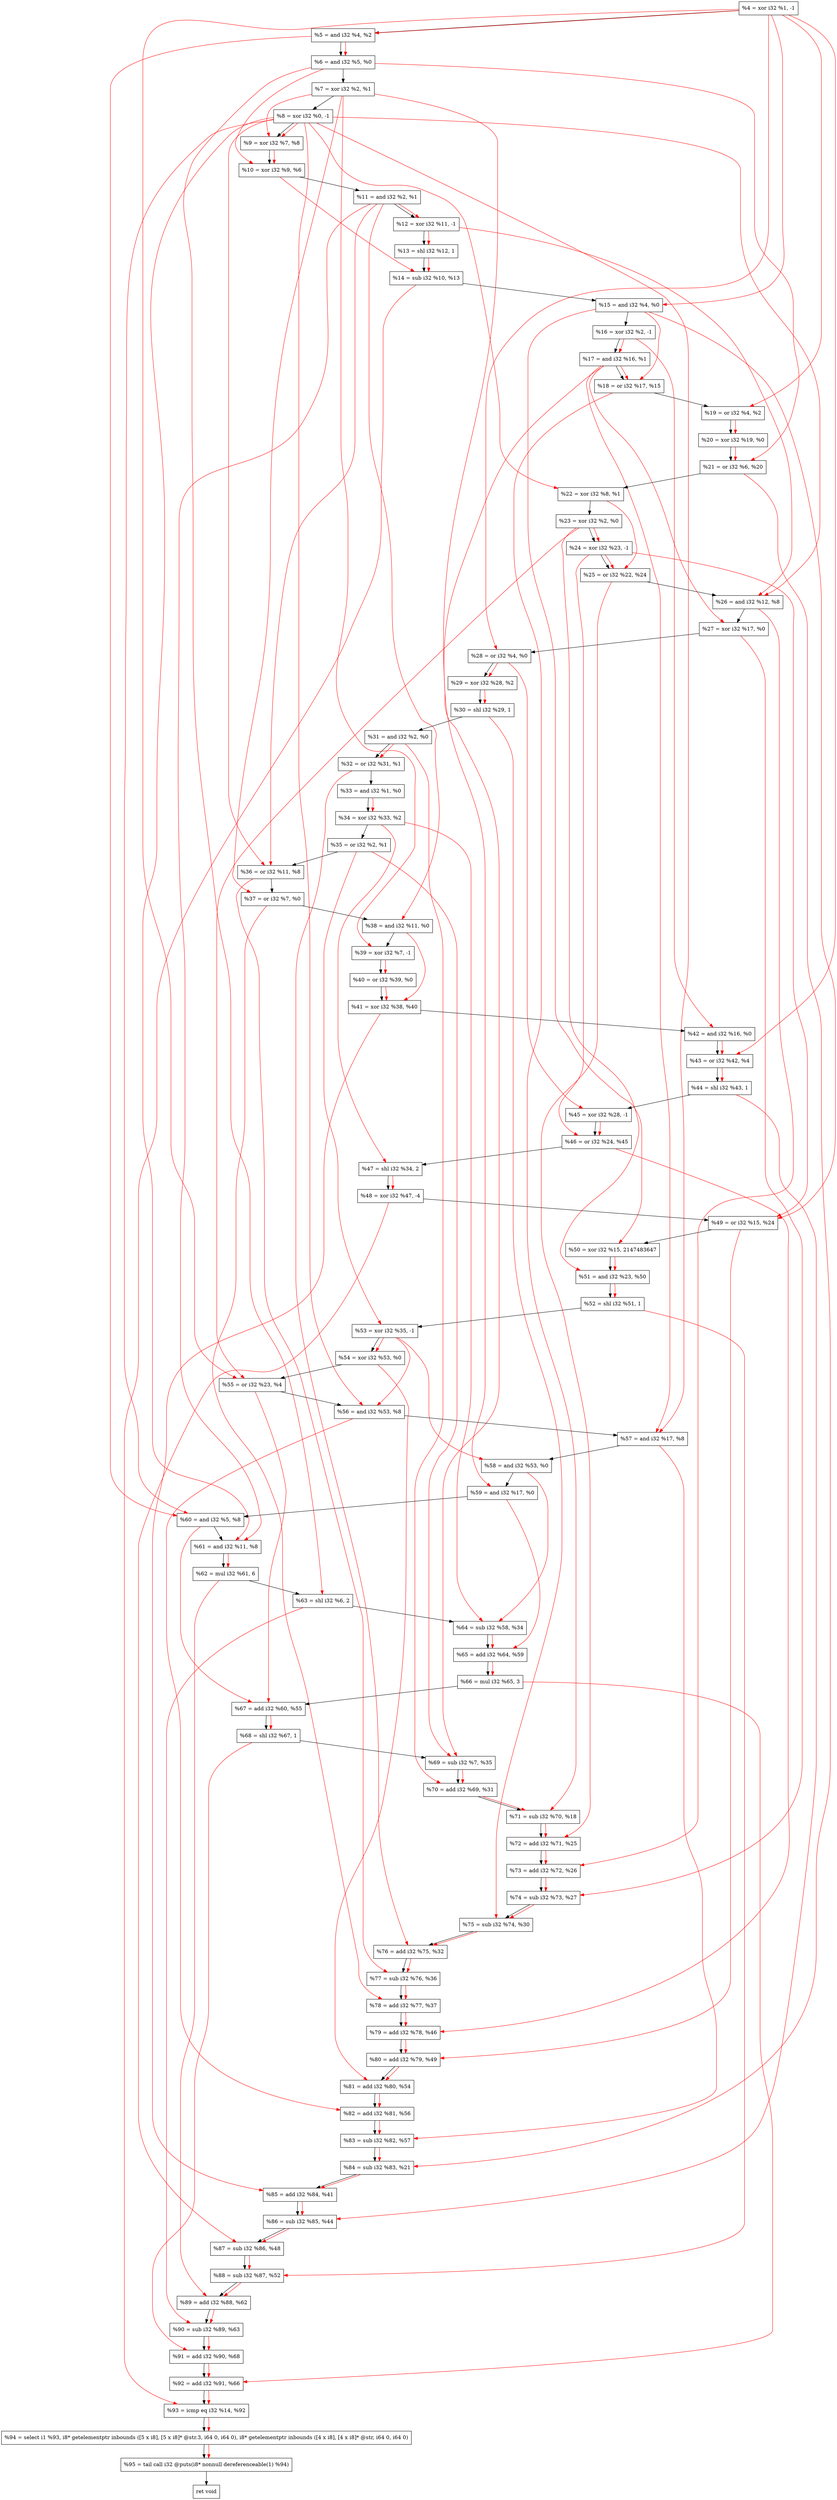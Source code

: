 digraph "DFG for'crackme' function" {
	Node0x99a000[shape=record, label="  %4 = xor i32 %1, -1"];
	Node0x99a0c0[shape=record, label="  %5 = and i32 %4, %2"];
	Node0x99a130[shape=record, label="  %6 = and i32 %5, %0"];
	Node0x99a1a0[shape=record, label="  %7 = xor i32 %2, %1"];
	Node0x99a210[shape=record, label="  %8 = xor i32 %0, -1"];
	Node0x99a280[shape=record, label="  %9 = xor i32 %7, %8"];
	Node0x99a2f0[shape=record, label="  %10 = xor i32 %9, %6"];
	Node0x99a360[shape=record, label="  %11 = and i32 %2, %1"];
	Node0x99a3d0[shape=record, label="  %12 = xor i32 %11, -1"];
	Node0x99a440[shape=record, label="  %13 = shl i32 %12, 1"];
	Node0x99a4b0[shape=record, label="  %14 = sub i32 %10, %13"];
	Node0x99a520[shape=record, label="  %15 = and i32 %4, %0"];
	Node0x99a590[shape=record, label="  %16 = xor i32 %2, -1"];
	Node0x99a600[shape=record, label="  %17 = and i32 %16, %1"];
	Node0x99a670[shape=record, label="  %18 = or i32 %17, %15"];
	Node0x99a6e0[shape=record, label="  %19 = or i32 %4, %2"];
	Node0x99a750[shape=record, label="  %20 = xor i32 %19, %0"];
	Node0x99a7c0[shape=record, label="  %21 = or i32 %6, %20"];
	Node0x99a830[shape=record, label="  %22 = xor i32 %8, %1"];
	Node0x99a8a0[shape=record, label="  %23 = xor i32 %2, %0"];
	Node0x99a910[shape=record, label="  %24 = xor i32 %23, -1"];
	Node0x99a980[shape=record, label="  %25 = or i32 %22, %24"];
	Node0x99a9f0[shape=record, label="  %26 = and i32 %12, %8"];
	Node0x99aa60[shape=record, label="  %27 = xor i32 %17, %0"];
	Node0x99aad0[shape=record, label="  %28 = or i32 %4, %0"];
	Node0x99ab40[shape=record, label="  %29 = xor i32 %28, %2"];
	Node0x99abb0[shape=record, label="  %30 = shl i32 %29, 1"];
	Node0x99ac20[shape=record, label="  %31 = and i32 %2, %0"];
	Node0x99ac90[shape=record, label="  %32 = or i32 %31, %1"];
	Node0x99af10[shape=record, label="  %33 = and i32 %1, %0"];
	Node0x99af80[shape=record, label="  %34 = xor i32 %33, %2"];
	Node0x99aff0[shape=record, label="  %35 = or i32 %2, %1"];
	Node0x99b060[shape=record, label="  %36 = or i32 %11, %8"];
	Node0x99b0d0[shape=record, label="  %37 = or i32 %7, %0"];
	Node0x99b140[shape=record, label="  %38 = and i32 %11, %0"];
	Node0x99b1b0[shape=record, label="  %39 = xor i32 %7, -1"];
	Node0x99b220[shape=record, label="  %40 = or i32 %39, %0"];
	Node0x99b290[shape=record, label="  %41 = xor i32 %38, %40"];
	Node0x99b300[shape=record, label="  %42 = and i32 %16, %0"];
	Node0x99b370[shape=record, label="  %43 = or i32 %42, %4"];
	Node0x99b3e0[shape=record, label="  %44 = shl i32 %43, 1"];
	Node0x99b450[shape=record, label="  %45 = xor i32 %28, -1"];
	Node0x99b4c0[shape=record, label="  %46 = or i32 %24, %45"];
	Node0x99b560[shape=record, label="  %47 = shl i32 %34, 2"];
	Node0x99b600[shape=record, label="  %48 = xor i32 %47, -4"];
	Node0x99b670[shape=record, label="  %49 = or i32 %15, %24"];
	Node0x99b710[shape=record, label="  %50 = xor i32 %15, 2147483647"];
	Node0x99b780[shape=record, label="  %51 = and i32 %23, %50"];
	Node0x99b7f0[shape=record, label="  %52 = shl i32 %51, 1"];
	Node0x99b860[shape=record, label="  %53 = xor i32 %35, -1"];
	Node0x99b8d0[shape=record, label="  %54 = xor i32 %53, %0"];
	Node0x99b940[shape=record, label="  %55 = or i32 %23, %4"];
	Node0x99b9b0[shape=record, label="  %56 = and i32 %53, %8"];
	Node0x99ba20[shape=record, label="  %57 = and i32 %17, %8"];
	Node0x99ba90[shape=record, label="  %58 = and i32 %53, %0"];
	Node0x99bb00[shape=record, label="  %59 = and i32 %17, %0"];
	Node0x99bb70[shape=record, label="  %60 = and i32 %5, %8"];
	Node0x99bbe0[shape=record, label="  %61 = and i32 %11, %8"];
	Node0x99bc80[shape=record, label="  %62 = mul i32 %61, 6"];
	Node0x99bcf0[shape=record, label="  %63 = shl i32 %6, 2"];
	Node0x99bd60[shape=record, label="  %64 = sub i32 %58, %34"];
	Node0x99c1e0[shape=record, label="  %65 = add i32 %64, %59"];
	Node0x99c280[shape=record, label="  %66 = mul i32 %65, 3"];
	Node0x99c2f0[shape=record, label="  %67 = add i32 %60, %55"];
	Node0x99c360[shape=record, label="  %68 = shl i32 %67, 1"];
	Node0x99c3d0[shape=record, label="  %69 = sub i32 %7, %35"];
	Node0x99c440[shape=record, label="  %70 = add i32 %69, %31"];
	Node0x99c4b0[shape=record, label="  %71 = sub i32 %70, %18"];
	Node0x99c520[shape=record, label="  %72 = add i32 %71, %25"];
	Node0x99c590[shape=record, label="  %73 = add i32 %72, %26"];
	Node0x99c600[shape=record, label="  %74 = sub i32 %73, %27"];
	Node0x99c670[shape=record, label="  %75 = sub i32 %74, %30"];
	Node0x99c6e0[shape=record, label="  %76 = add i32 %75, %32"];
	Node0x99c750[shape=record, label="  %77 = sub i32 %76, %36"];
	Node0x99c7c0[shape=record, label="  %78 = add i32 %77, %37"];
	Node0x99c830[shape=record, label="  %79 = add i32 %78, %46"];
	Node0x99c8a0[shape=record, label="  %80 = add i32 %79, %49"];
	Node0x99c910[shape=record, label="  %81 = add i32 %80, %54"];
	Node0x99c980[shape=record, label="  %82 = add i32 %81, %56"];
	Node0x99c9f0[shape=record, label="  %83 = sub i32 %82, %57"];
	Node0x99ca60[shape=record, label="  %84 = sub i32 %83, %21"];
	Node0x99cad0[shape=record, label="  %85 = add i32 %84, %41"];
	Node0x99cb40[shape=record, label="  %86 = sub i32 %85, %44"];
	Node0x99cbb0[shape=record, label="  %87 = sub i32 %86, %48"];
	Node0x99cc20[shape=record, label="  %88 = sub i32 %87, %52"];
	Node0x99cc90[shape=record, label="  %89 = add i32 %88, %62"];
	Node0x99cd00[shape=record, label="  %90 = sub i32 %89, %63"];
	Node0x99cd70[shape=record, label="  %91 = add i32 %90, %68"];
	Node0x99cde0[shape=record, label="  %92 = add i32 %91, %66"];
	Node0x99ce50[shape=record, label="  %93 = icmp eq i32 %14, %92"];
	Node0x93a268[shape=record, label="  %94 = select i1 %93, i8* getelementptr inbounds ([5 x i8], [5 x i8]* @str.3, i64 0, i64 0), i8* getelementptr inbounds ([4 x i8], [4 x i8]* @str, i64 0, i64 0)"];
	Node0x99d0e0[shape=record, label="  %95 = tail call i32 @puts(i8* nonnull dereferenceable(1) %94)"];
	Node0x99d130[shape=record, label="  ret void"];
	Node0x99a000 -> Node0x99a0c0;
	Node0x99a0c0 -> Node0x99a130;
	Node0x99a130 -> Node0x99a1a0;
	Node0x99a1a0 -> Node0x99a210;
	Node0x99a210 -> Node0x99a280;
	Node0x99a280 -> Node0x99a2f0;
	Node0x99a2f0 -> Node0x99a360;
	Node0x99a360 -> Node0x99a3d0;
	Node0x99a3d0 -> Node0x99a440;
	Node0x99a440 -> Node0x99a4b0;
	Node0x99a4b0 -> Node0x99a520;
	Node0x99a520 -> Node0x99a590;
	Node0x99a590 -> Node0x99a600;
	Node0x99a600 -> Node0x99a670;
	Node0x99a670 -> Node0x99a6e0;
	Node0x99a6e0 -> Node0x99a750;
	Node0x99a750 -> Node0x99a7c0;
	Node0x99a7c0 -> Node0x99a830;
	Node0x99a830 -> Node0x99a8a0;
	Node0x99a8a0 -> Node0x99a910;
	Node0x99a910 -> Node0x99a980;
	Node0x99a980 -> Node0x99a9f0;
	Node0x99a9f0 -> Node0x99aa60;
	Node0x99aa60 -> Node0x99aad0;
	Node0x99aad0 -> Node0x99ab40;
	Node0x99ab40 -> Node0x99abb0;
	Node0x99abb0 -> Node0x99ac20;
	Node0x99ac20 -> Node0x99ac90;
	Node0x99ac90 -> Node0x99af10;
	Node0x99af10 -> Node0x99af80;
	Node0x99af80 -> Node0x99aff0;
	Node0x99aff0 -> Node0x99b060;
	Node0x99b060 -> Node0x99b0d0;
	Node0x99b0d0 -> Node0x99b140;
	Node0x99b140 -> Node0x99b1b0;
	Node0x99b1b0 -> Node0x99b220;
	Node0x99b220 -> Node0x99b290;
	Node0x99b290 -> Node0x99b300;
	Node0x99b300 -> Node0x99b370;
	Node0x99b370 -> Node0x99b3e0;
	Node0x99b3e0 -> Node0x99b450;
	Node0x99b450 -> Node0x99b4c0;
	Node0x99b4c0 -> Node0x99b560;
	Node0x99b560 -> Node0x99b600;
	Node0x99b600 -> Node0x99b670;
	Node0x99b670 -> Node0x99b710;
	Node0x99b710 -> Node0x99b780;
	Node0x99b780 -> Node0x99b7f0;
	Node0x99b7f0 -> Node0x99b860;
	Node0x99b860 -> Node0x99b8d0;
	Node0x99b8d0 -> Node0x99b940;
	Node0x99b940 -> Node0x99b9b0;
	Node0x99b9b0 -> Node0x99ba20;
	Node0x99ba20 -> Node0x99ba90;
	Node0x99ba90 -> Node0x99bb00;
	Node0x99bb00 -> Node0x99bb70;
	Node0x99bb70 -> Node0x99bbe0;
	Node0x99bbe0 -> Node0x99bc80;
	Node0x99bc80 -> Node0x99bcf0;
	Node0x99bcf0 -> Node0x99bd60;
	Node0x99bd60 -> Node0x99c1e0;
	Node0x99c1e0 -> Node0x99c280;
	Node0x99c280 -> Node0x99c2f0;
	Node0x99c2f0 -> Node0x99c360;
	Node0x99c360 -> Node0x99c3d0;
	Node0x99c3d0 -> Node0x99c440;
	Node0x99c440 -> Node0x99c4b0;
	Node0x99c4b0 -> Node0x99c520;
	Node0x99c520 -> Node0x99c590;
	Node0x99c590 -> Node0x99c600;
	Node0x99c600 -> Node0x99c670;
	Node0x99c670 -> Node0x99c6e0;
	Node0x99c6e0 -> Node0x99c750;
	Node0x99c750 -> Node0x99c7c0;
	Node0x99c7c0 -> Node0x99c830;
	Node0x99c830 -> Node0x99c8a0;
	Node0x99c8a0 -> Node0x99c910;
	Node0x99c910 -> Node0x99c980;
	Node0x99c980 -> Node0x99c9f0;
	Node0x99c9f0 -> Node0x99ca60;
	Node0x99ca60 -> Node0x99cad0;
	Node0x99cad0 -> Node0x99cb40;
	Node0x99cb40 -> Node0x99cbb0;
	Node0x99cbb0 -> Node0x99cc20;
	Node0x99cc20 -> Node0x99cc90;
	Node0x99cc90 -> Node0x99cd00;
	Node0x99cd00 -> Node0x99cd70;
	Node0x99cd70 -> Node0x99cde0;
	Node0x99cde0 -> Node0x99ce50;
	Node0x99ce50 -> Node0x93a268;
	Node0x93a268 -> Node0x99d0e0;
	Node0x99d0e0 -> Node0x99d130;
edge [color=red]
	Node0x99a000 -> Node0x99a0c0;
	Node0x99a0c0 -> Node0x99a130;
	Node0x99a1a0 -> Node0x99a280;
	Node0x99a210 -> Node0x99a280;
	Node0x99a280 -> Node0x99a2f0;
	Node0x99a130 -> Node0x99a2f0;
	Node0x99a360 -> Node0x99a3d0;
	Node0x99a3d0 -> Node0x99a440;
	Node0x99a2f0 -> Node0x99a4b0;
	Node0x99a440 -> Node0x99a4b0;
	Node0x99a000 -> Node0x99a520;
	Node0x99a590 -> Node0x99a600;
	Node0x99a600 -> Node0x99a670;
	Node0x99a520 -> Node0x99a670;
	Node0x99a000 -> Node0x99a6e0;
	Node0x99a6e0 -> Node0x99a750;
	Node0x99a130 -> Node0x99a7c0;
	Node0x99a750 -> Node0x99a7c0;
	Node0x99a210 -> Node0x99a830;
	Node0x99a8a0 -> Node0x99a910;
	Node0x99a830 -> Node0x99a980;
	Node0x99a910 -> Node0x99a980;
	Node0x99a3d0 -> Node0x99a9f0;
	Node0x99a210 -> Node0x99a9f0;
	Node0x99a600 -> Node0x99aa60;
	Node0x99a000 -> Node0x99aad0;
	Node0x99aad0 -> Node0x99ab40;
	Node0x99ab40 -> Node0x99abb0;
	Node0x99ac20 -> Node0x99ac90;
	Node0x99af10 -> Node0x99af80;
	Node0x99a360 -> Node0x99b060;
	Node0x99a210 -> Node0x99b060;
	Node0x99a1a0 -> Node0x99b0d0;
	Node0x99a360 -> Node0x99b140;
	Node0x99a1a0 -> Node0x99b1b0;
	Node0x99b1b0 -> Node0x99b220;
	Node0x99b140 -> Node0x99b290;
	Node0x99b220 -> Node0x99b290;
	Node0x99a590 -> Node0x99b300;
	Node0x99b300 -> Node0x99b370;
	Node0x99a000 -> Node0x99b370;
	Node0x99b370 -> Node0x99b3e0;
	Node0x99aad0 -> Node0x99b450;
	Node0x99a910 -> Node0x99b4c0;
	Node0x99b450 -> Node0x99b4c0;
	Node0x99af80 -> Node0x99b560;
	Node0x99b560 -> Node0x99b600;
	Node0x99a520 -> Node0x99b670;
	Node0x99a910 -> Node0x99b670;
	Node0x99a520 -> Node0x99b710;
	Node0x99a8a0 -> Node0x99b780;
	Node0x99b710 -> Node0x99b780;
	Node0x99b780 -> Node0x99b7f0;
	Node0x99aff0 -> Node0x99b860;
	Node0x99b860 -> Node0x99b8d0;
	Node0x99a8a0 -> Node0x99b940;
	Node0x99a000 -> Node0x99b940;
	Node0x99b860 -> Node0x99b9b0;
	Node0x99a210 -> Node0x99b9b0;
	Node0x99a600 -> Node0x99ba20;
	Node0x99a210 -> Node0x99ba20;
	Node0x99b860 -> Node0x99ba90;
	Node0x99a600 -> Node0x99bb00;
	Node0x99a0c0 -> Node0x99bb70;
	Node0x99a210 -> Node0x99bb70;
	Node0x99a360 -> Node0x99bbe0;
	Node0x99a210 -> Node0x99bbe0;
	Node0x99bbe0 -> Node0x99bc80;
	Node0x99a130 -> Node0x99bcf0;
	Node0x99ba90 -> Node0x99bd60;
	Node0x99af80 -> Node0x99bd60;
	Node0x99bd60 -> Node0x99c1e0;
	Node0x99bb00 -> Node0x99c1e0;
	Node0x99c1e0 -> Node0x99c280;
	Node0x99bb70 -> Node0x99c2f0;
	Node0x99b940 -> Node0x99c2f0;
	Node0x99c2f0 -> Node0x99c360;
	Node0x99a1a0 -> Node0x99c3d0;
	Node0x99aff0 -> Node0x99c3d0;
	Node0x99c3d0 -> Node0x99c440;
	Node0x99ac20 -> Node0x99c440;
	Node0x99c440 -> Node0x99c4b0;
	Node0x99a670 -> Node0x99c4b0;
	Node0x99c4b0 -> Node0x99c520;
	Node0x99a980 -> Node0x99c520;
	Node0x99c520 -> Node0x99c590;
	Node0x99a9f0 -> Node0x99c590;
	Node0x99c590 -> Node0x99c600;
	Node0x99aa60 -> Node0x99c600;
	Node0x99c600 -> Node0x99c670;
	Node0x99abb0 -> Node0x99c670;
	Node0x99c670 -> Node0x99c6e0;
	Node0x99ac90 -> Node0x99c6e0;
	Node0x99c6e0 -> Node0x99c750;
	Node0x99b060 -> Node0x99c750;
	Node0x99c750 -> Node0x99c7c0;
	Node0x99b0d0 -> Node0x99c7c0;
	Node0x99c7c0 -> Node0x99c830;
	Node0x99b4c0 -> Node0x99c830;
	Node0x99c830 -> Node0x99c8a0;
	Node0x99b670 -> Node0x99c8a0;
	Node0x99c8a0 -> Node0x99c910;
	Node0x99b8d0 -> Node0x99c910;
	Node0x99c910 -> Node0x99c980;
	Node0x99b9b0 -> Node0x99c980;
	Node0x99c980 -> Node0x99c9f0;
	Node0x99ba20 -> Node0x99c9f0;
	Node0x99c9f0 -> Node0x99ca60;
	Node0x99a7c0 -> Node0x99ca60;
	Node0x99ca60 -> Node0x99cad0;
	Node0x99b290 -> Node0x99cad0;
	Node0x99cad0 -> Node0x99cb40;
	Node0x99b3e0 -> Node0x99cb40;
	Node0x99cb40 -> Node0x99cbb0;
	Node0x99b600 -> Node0x99cbb0;
	Node0x99cbb0 -> Node0x99cc20;
	Node0x99b7f0 -> Node0x99cc20;
	Node0x99cc20 -> Node0x99cc90;
	Node0x99bc80 -> Node0x99cc90;
	Node0x99cc90 -> Node0x99cd00;
	Node0x99bcf0 -> Node0x99cd00;
	Node0x99cd00 -> Node0x99cd70;
	Node0x99c360 -> Node0x99cd70;
	Node0x99cd70 -> Node0x99cde0;
	Node0x99c280 -> Node0x99cde0;
	Node0x99a4b0 -> Node0x99ce50;
	Node0x99cde0 -> Node0x99ce50;
	Node0x99ce50 -> Node0x93a268;
	Node0x93a268 -> Node0x99d0e0;
}
